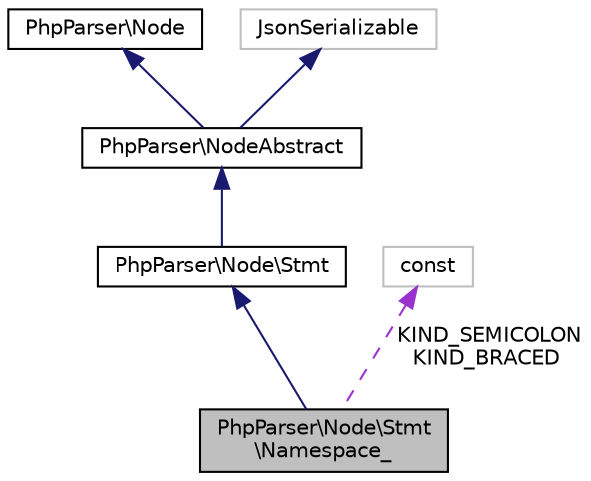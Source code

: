 digraph "PhpParser\Node\Stmt\Namespace_"
{
  edge [fontname="Helvetica",fontsize="10",labelfontname="Helvetica",labelfontsize="10"];
  node [fontname="Helvetica",fontsize="10",shape=record];
  Node5 [label="PhpParser\\Node\\Stmt\l\\Namespace_",height=0.2,width=0.4,color="black", fillcolor="grey75", style="filled", fontcolor="black"];
  Node6 -> Node5 [dir="back",color="midnightblue",fontsize="10",style="solid",fontname="Helvetica"];
  Node6 [label="PhpParser\\Node\\Stmt",height=0.2,width=0.4,color="black", fillcolor="white", style="filled",URL="$classPhpParser_1_1Node_1_1Stmt.html"];
  Node7 -> Node6 [dir="back",color="midnightblue",fontsize="10",style="solid",fontname="Helvetica"];
  Node7 [label="PhpParser\\NodeAbstract",height=0.2,width=0.4,color="black", fillcolor="white", style="filled",URL="$classPhpParser_1_1NodeAbstract.html"];
  Node8 -> Node7 [dir="back",color="midnightblue",fontsize="10",style="solid",fontname="Helvetica"];
  Node8 [label="PhpParser\\Node",height=0.2,width=0.4,color="black", fillcolor="white", style="filled",URL="$interfacePhpParser_1_1Node.html"];
  Node9 -> Node7 [dir="back",color="midnightblue",fontsize="10",style="solid",fontname="Helvetica"];
  Node9 [label="JsonSerializable",height=0.2,width=0.4,color="grey75", fillcolor="white", style="filled"];
  Node10 -> Node5 [dir="back",color="darkorchid3",fontsize="10",style="dashed",label=" KIND_SEMICOLON\nKIND_BRACED" ,fontname="Helvetica"];
  Node10 [label="const",height=0.2,width=0.4,color="grey75", fillcolor="white", style="filled"];
}
